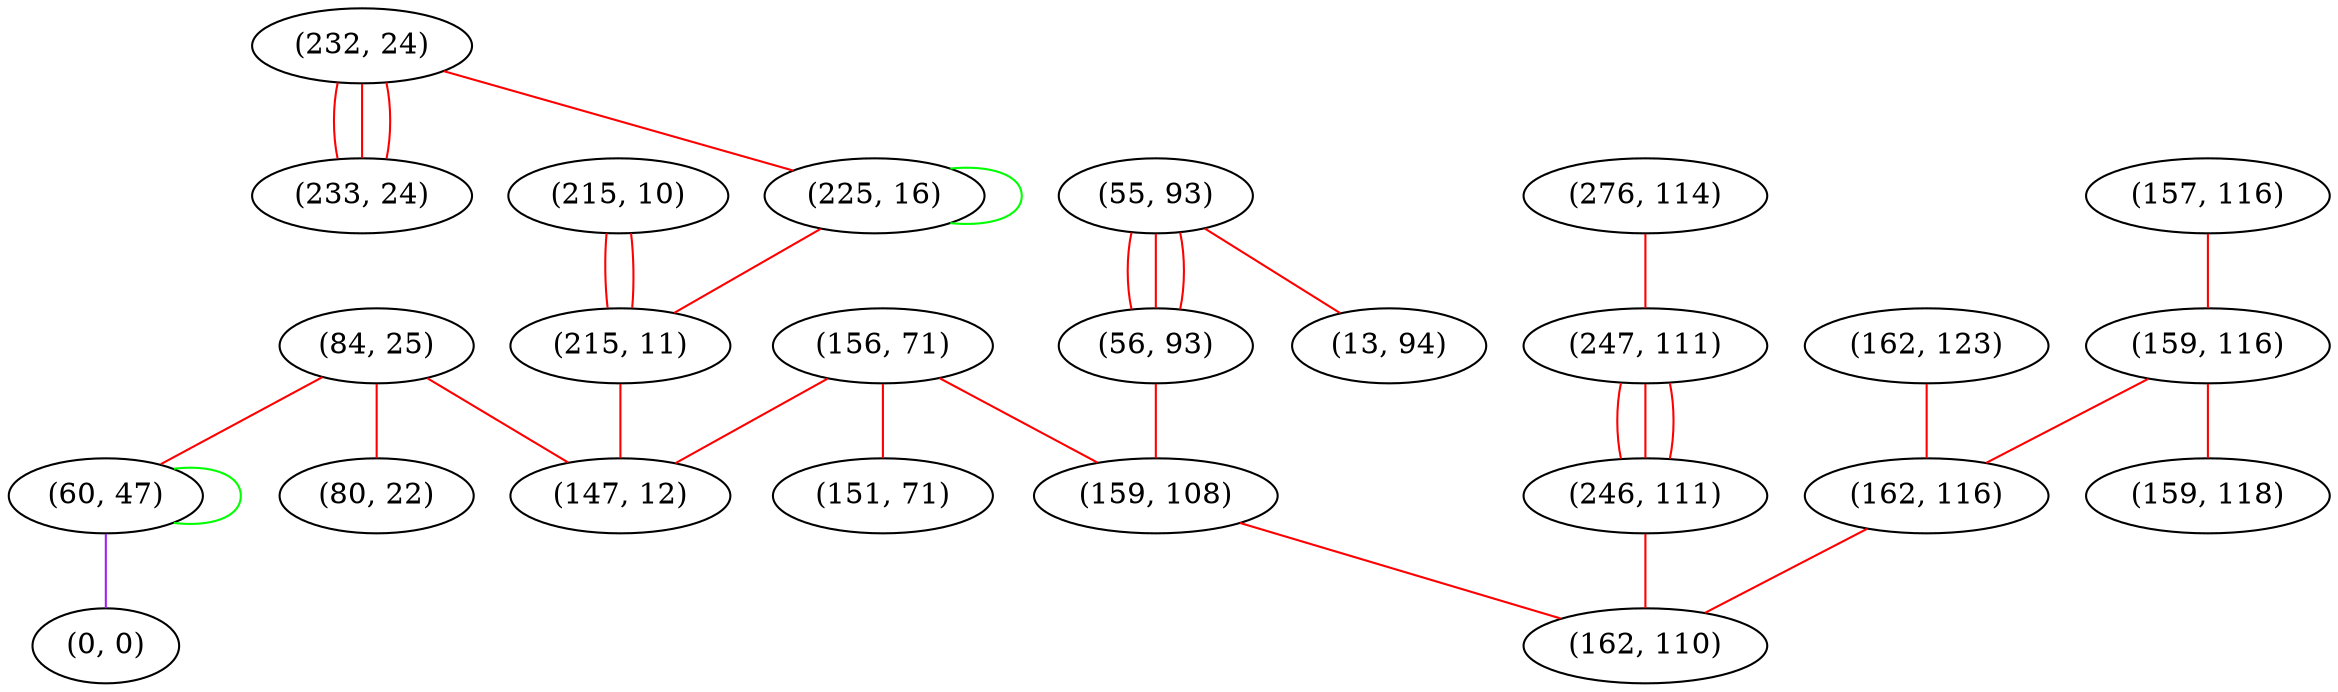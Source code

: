graph "" {
"(232, 24)";
"(215, 10)";
"(157, 116)";
"(84, 25)";
"(159, 116)";
"(276, 114)";
"(156, 71)";
"(233, 24)";
"(55, 93)";
"(60, 47)";
"(247, 111)";
"(162, 123)";
"(225, 16)";
"(0, 0)";
"(56, 93)";
"(246, 111)";
"(162, 116)";
"(159, 108)";
"(159, 118)";
"(13, 94)";
"(162, 110)";
"(151, 71)";
"(215, 11)";
"(80, 22)";
"(147, 12)";
"(232, 24)" -- "(225, 16)"  [color=red, key=0, weight=1];
"(232, 24)" -- "(233, 24)"  [color=red, key=0, weight=1];
"(232, 24)" -- "(233, 24)"  [color=red, key=1, weight=1];
"(232, 24)" -- "(233, 24)"  [color=red, key=2, weight=1];
"(215, 10)" -- "(215, 11)"  [color=red, key=0, weight=1];
"(215, 10)" -- "(215, 11)"  [color=red, key=1, weight=1];
"(157, 116)" -- "(159, 116)"  [color=red, key=0, weight=1];
"(84, 25)" -- "(80, 22)"  [color=red, key=0, weight=1];
"(84, 25)" -- "(60, 47)"  [color=red, key=0, weight=1];
"(84, 25)" -- "(147, 12)"  [color=red, key=0, weight=1];
"(159, 116)" -- "(159, 118)"  [color=red, key=0, weight=1];
"(159, 116)" -- "(162, 116)"  [color=red, key=0, weight=1];
"(276, 114)" -- "(247, 111)"  [color=red, key=0, weight=1];
"(156, 71)" -- "(159, 108)"  [color=red, key=0, weight=1];
"(156, 71)" -- "(147, 12)"  [color=red, key=0, weight=1];
"(156, 71)" -- "(151, 71)"  [color=red, key=0, weight=1];
"(55, 93)" -- "(13, 94)"  [color=red, key=0, weight=1];
"(55, 93)" -- "(56, 93)"  [color=red, key=0, weight=1];
"(55, 93)" -- "(56, 93)"  [color=red, key=1, weight=1];
"(55, 93)" -- "(56, 93)"  [color=red, key=2, weight=1];
"(60, 47)" -- "(60, 47)"  [color=green, key=0, weight=2];
"(60, 47)" -- "(0, 0)"  [color=purple, key=0, weight=4];
"(247, 111)" -- "(246, 111)"  [color=red, key=0, weight=1];
"(247, 111)" -- "(246, 111)"  [color=red, key=1, weight=1];
"(247, 111)" -- "(246, 111)"  [color=red, key=2, weight=1];
"(162, 123)" -- "(162, 116)"  [color=red, key=0, weight=1];
"(225, 16)" -- "(215, 11)"  [color=red, key=0, weight=1];
"(225, 16)" -- "(225, 16)"  [color=green, key=0, weight=2];
"(56, 93)" -- "(159, 108)"  [color=red, key=0, weight=1];
"(246, 111)" -- "(162, 110)"  [color=red, key=0, weight=1];
"(162, 116)" -- "(162, 110)"  [color=red, key=0, weight=1];
"(159, 108)" -- "(162, 110)"  [color=red, key=0, weight=1];
"(215, 11)" -- "(147, 12)"  [color=red, key=0, weight=1];
}
